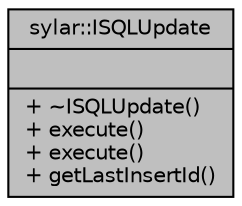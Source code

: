 digraph "sylar::ISQLUpdate"
{
 // LATEX_PDF_SIZE
  edge [fontname="Helvetica",fontsize="10",labelfontname="Helvetica",labelfontsize="10"];
  node [fontname="Helvetica",fontsize="10",shape=record];
  Node1 [label="{sylar::ISQLUpdate\n||+ ~ISQLUpdate()\l+ execute()\l+ execute()\l+ getLastInsertId()\l}",height=0.2,width=0.4,color="black", fillcolor="grey75", style="filled", fontcolor="black",tooltip=" "];
}
